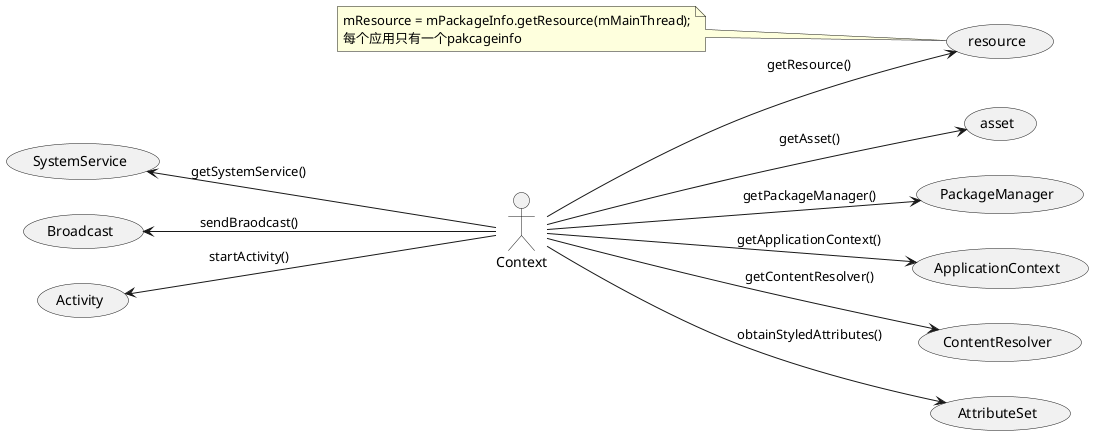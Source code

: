 @startuml

actor Context as ctx

left to right direction
ctx --> (resource) : getResource()
note left
mResource = mPackageInfo.getResource(mMainThread);
每个应用只有一个pakcageinfo
end note
ctx --> (asset) : getAsset()
ctx --> (PackageManager) : getPackageManager()
ctx --> (ApplicationContext) : getApplicationContext()
ctx --> (ContentResolver) : getContentResolver()
ctx --> (AttributeSet) : obtainStyledAttributes()

(SystemService) <-- ctx : getSystemService()
(Broadcast) <-- ctx : sendBraodcast()
(Activity) <-- ctx : startActivity()
@enduml
